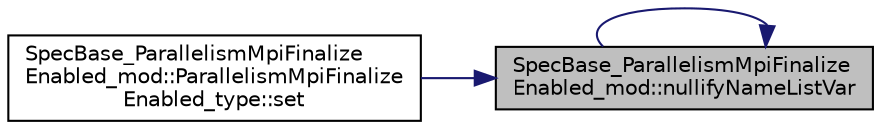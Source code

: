 digraph "SpecBase_ParallelismMpiFinalizeEnabled_mod::nullifyNameListVar"
{
 // LATEX_PDF_SIZE
  edge [fontname="Helvetica",fontsize="10",labelfontname="Helvetica",labelfontsize="10"];
  node [fontname="Helvetica",fontsize="10",shape=record];
  rankdir="RL";
  Node1 [label="SpecBase_ParallelismMpiFinalize\lEnabled_mod::nullifyNameListVar",height=0.2,width=0.4,color="black", fillcolor="grey75", style="filled", fontcolor="black",tooltip=" "];
  Node1 -> Node1 [dir="back",color="midnightblue",fontsize="10",style="solid",fontname="Helvetica"];
  Node1 -> Node2 [dir="back",color="midnightblue",fontsize="10",style="solid",fontname="Helvetica"];
  Node2 [label="SpecBase_ParallelismMpiFinalize\lEnabled_mod::ParallelismMpiFinalize\lEnabled_type::set",height=0.2,width=0.4,color="black", fillcolor="white", style="filled",URL="$structSpecBase__ParallelismMpiFinalizeEnabled__mod_1_1ParallelismMpiFinalizeEnabled__type.html#a55670aca9db2f69b83fe1b83de4107b1",tooltip=" "];
}
